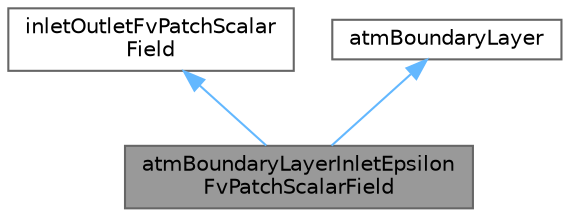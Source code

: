 digraph "atmBoundaryLayerInletEpsilonFvPatchScalarField"
{
 // LATEX_PDF_SIZE
  bgcolor="transparent";
  edge [fontname=Helvetica,fontsize=10,labelfontname=Helvetica,labelfontsize=10];
  node [fontname=Helvetica,fontsize=10,shape=box,height=0.2,width=0.4];
  Node1 [id="Node000001",label="atmBoundaryLayerInletEpsilon\lFvPatchScalarField",height=0.2,width=0.4,color="gray40", fillcolor="grey60", style="filled", fontcolor="black",tooltip="This boundary condition provides a log-law type ground-normal inlet boundary condition for the turbul..."];
  Node2 -> Node1 [id="edge1_Node000001_Node000002",dir="back",color="steelblue1",style="solid",tooltip=" "];
  Node2 [id="Node000002",label="inletOutletFvPatchScalar\lField",height=0.2,width=0.4,color="gray40", fillcolor="white", style="filled",tooltip=" "];
  Node3 -> Node1 [id="edge2_Node000001_Node000003",dir="back",color="steelblue1",style="solid",tooltip=" "];
  Node3 [id="Node000003",label="atmBoundaryLayer",height=0.2,width=0.4,color="gray40", fillcolor="white", style="filled",URL="$classFoam_1_1atmBoundaryLayer.html",tooltip="Base class to set log-law type ground-normal inlet boundary conditions for wind velocity and turbulen..."];
}
